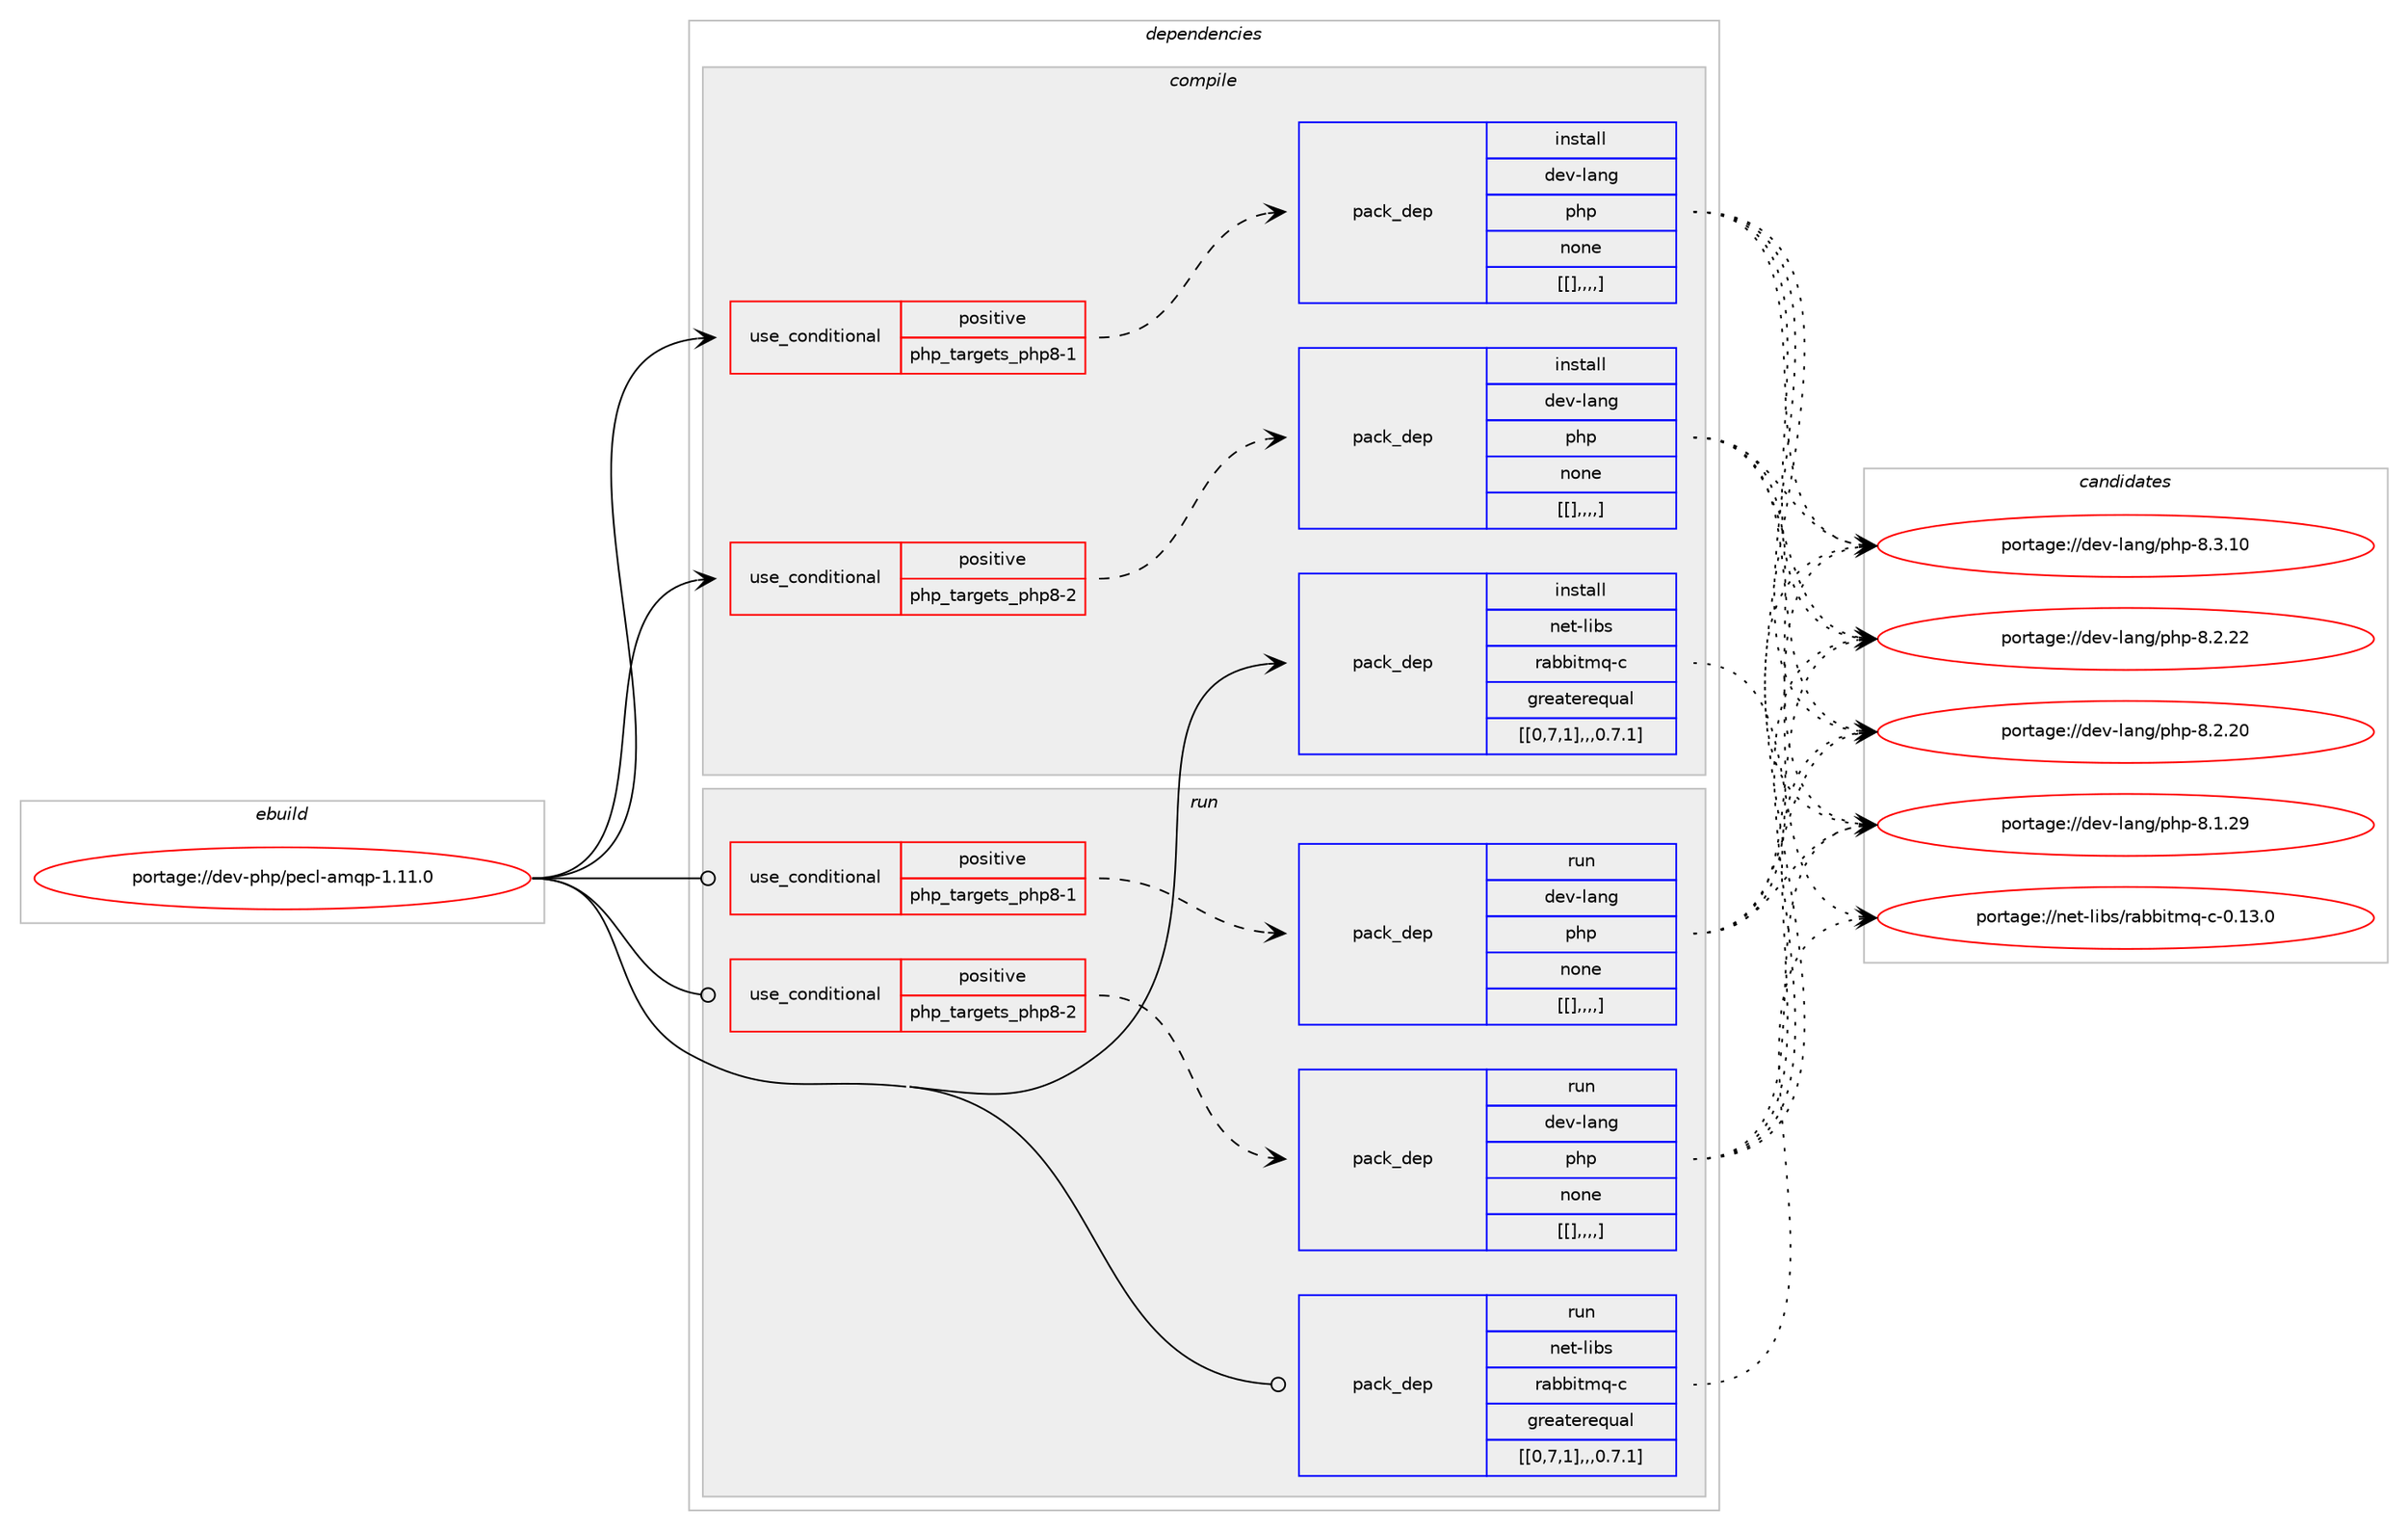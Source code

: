 digraph prolog {

# *************
# Graph options
# *************

newrank=true;
concentrate=true;
compound=true;
graph [rankdir=LR,fontname=Helvetica,fontsize=10,ranksep=1.5];#, ranksep=2.5, nodesep=0.2];
edge  [arrowhead=vee];
node  [fontname=Helvetica,fontsize=10];

# **********
# The ebuild
# **********

subgraph cluster_leftcol {
color=gray;
label=<<i>ebuild</i>>;
id [label="portage://dev-php/pecl-amqp-1.11.0", color=red, width=4, href="../dev-php/pecl-amqp-1.11.0.svg"];
}

# ****************
# The dependencies
# ****************

subgraph cluster_midcol {
color=gray;
label=<<i>dependencies</i>>;
subgraph cluster_compile {
fillcolor="#eeeeee";
style=filled;
label=<<i>compile</i>>;
subgraph cond30662 {
dependency140748 [label=<<TABLE BORDER="0" CELLBORDER="1" CELLSPACING="0" CELLPADDING="4"><TR><TD ROWSPAN="3" CELLPADDING="10">use_conditional</TD></TR><TR><TD>positive</TD></TR><TR><TD>php_targets_php8-1</TD></TR></TABLE>>, shape=none, color=red];
subgraph pack108882 {
dependency140749 [label=<<TABLE BORDER="0" CELLBORDER="1" CELLSPACING="0" CELLPADDING="4" WIDTH="220"><TR><TD ROWSPAN="6" CELLPADDING="30">pack_dep</TD></TR><TR><TD WIDTH="110">install</TD></TR><TR><TD>dev-lang</TD></TR><TR><TD>php</TD></TR><TR><TD>none</TD></TR><TR><TD>[[],,,,]</TD></TR></TABLE>>, shape=none, color=blue];
}
dependency140748:e -> dependency140749:w [weight=20,style="dashed",arrowhead="vee"];
}
id:e -> dependency140748:w [weight=20,style="solid",arrowhead="vee"];
subgraph cond30663 {
dependency140750 [label=<<TABLE BORDER="0" CELLBORDER="1" CELLSPACING="0" CELLPADDING="4"><TR><TD ROWSPAN="3" CELLPADDING="10">use_conditional</TD></TR><TR><TD>positive</TD></TR><TR><TD>php_targets_php8-2</TD></TR></TABLE>>, shape=none, color=red];
subgraph pack108883 {
dependency140751 [label=<<TABLE BORDER="0" CELLBORDER="1" CELLSPACING="0" CELLPADDING="4" WIDTH="220"><TR><TD ROWSPAN="6" CELLPADDING="30">pack_dep</TD></TR><TR><TD WIDTH="110">install</TD></TR><TR><TD>dev-lang</TD></TR><TR><TD>php</TD></TR><TR><TD>none</TD></TR><TR><TD>[[],,,,]</TD></TR></TABLE>>, shape=none, color=blue];
}
dependency140750:e -> dependency140751:w [weight=20,style="dashed",arrowhead="vee"];
}
id:e -> dependency140750:w [weight=20,style="solid",arrowhead="vee"];
subgraph pack108884 {
dependency140752 [label=<<TABLE BORDER="0" CELLBORDER="1" CELLSPACING="0" CELLPADDING="4" WIDTH="220"><TR><TD ROWSPAN="6" CELLPADDING="30">pack_dep</TD></TR><TR><TD WIDTH="110">install</TD></TR><TR><TD>net-libs</TD></TR><TR><TD>rabbitmq-c</TD></TR><TR><TD>greaterequal</TD></TR><TR><TD>[[0,7,1],,,0.7.1]</TD></TR></TABLE>>, shape=none, color=blue];
}
id:e -> dependency140752:w [weight=20,style="solid",arrowhead="vee"];
}
subgraph cluster_compileandrun {
fillcolor="#eeeeee";
style=filled;
label=<<i>compile and run</i>>;
}
subgraph cluster_run {
fillcolor="#eeeeee";
style=filled;
label=<<i>run</i>>;
subgraph cond30664 {
dependency140753 [label=<<TABLE BORDER="0" CELLBORDER="1" CELLSPACING="0" CELLPADDING="4"><TR><TD ROWSPAN="3" CELLPADDING="10">use_conditional</TD></TR><TR><TD>positive</TD></TR><TR><TD>php_targets_php8-1</TD></TR></TABLE>>, shape=none, color=red];
subgraph pack108885 {
dependency140754 [label=<<TABLE BORDER="0" CELLBORDER="1" CELLSPACING="0" CELLPADDING="4" WIDTH="220"><TR><TD ROWSPAN="6" CELLPADDING="30">pack_dep</TD></TR><TR><TD WIDTH="110">run</TD></TR><TR><TD>dev-lang</TD></TR><TR><TD>php</TD></TR><TR><TD>none</TD></TR><TR><TD>[[],,,,]</TD></TR></TABLE>>, shape=none, color=blue];
}
dependency140753:e -> dependency140754:w [weight=20,style="dashed",arrowhead="vee"];
}
id:e -> dependency140753:w [weight=20,style="solid",arrowhead="odot"];
subgraph cond30665 {
dependency140755 [label=<<TABLE BORDER="0" CELLBORDER="1" CELLSPACING="0" CELLPADDING="4"><TR><TD ROWSPAN="3" CELLPADDING="10">use_conditional</TD></TR><TR><TD>positive</TD></TR><TR><TD>php_targets_php8-2</TD></TR></TABLE>>, shape=none, color=red];
subgraph pack108886 {
dependency140756 [label=<<TABLE BORDER="0" CELLBORDER="1" CELLSPACING="0" CELLPADDING="4" WIDTH="220"><TR><TD ROWSPAN="6" CELLPADDING="30">pack_dep</TD></TR><TR><TD WIDTH="110">run</TD></TR><TR><TD>dev-lang</TD></TR><TR><TD>php</TD></TR><TR><TD>none</TD></TR><TR><TD>[[],,,,]</TD></TR></TABLE>>, shape=none, color=blue];
}
dependency140755:e -> dependency140756:w [weight=20,style="dashed",arrowhead="vee"];
}
id:e -> dependency140755:w [weight=20,style="solid",arrowhead="odot"];
subgraph pack108887 {
dependency140757 [label=<<TABLE BORDER="0" CELLBORDER="1" CELLSPACING="0" CELLPADDING="4" WIDTH="220"><TR><TD ROWSPAN="6" CELLPADDING="30">pack_dep</TD></TR><TR><TD WIDTH="110">run</TD></TR><TR><TD>net-libs</TD></TR><TR><TD>rabbitmq-c</TD></TR><TR><TD>greaterequal</TD></TR><TR><TD>[[0,7,1],,,0.7.1]</TD></TR></TABLE>>, shape=none, color=blue];
}
id:e -> dependency140757:w [weight=20,style="solid",arrowhead="odot"];
}
}

# **************
# The candidates
# **************

subgraph cluster_choices {
rank=same;
color=gray;
label=<<i>candidates</i>>;

subgraph choice108882 {
color=black;
nodesep=1;
choice10010111845108971101034711210411245564651464948 [label="portage://dev-lang/php-8.3.10", color=red, width=4,href="../dev-lang/php-8.3.10.svg"];
choice10010111845108971101034711210411245564650465050 [label="portage://dev-lang/php-8.2.22", color=red, width=4,href="../dev-lang/php-8.2.22.svg"];
choice10010111845108971101034711210411245564650465048 [label="portage://dev-lang/php-8.2.20", color=red, width=4,href="../dev-lang/php-8.2.20.svg"];
choice10010111845108971101034711210411245564649465057 [label="portage://dev-lang/php-8.1.29", color=red, width=4,href="../dev-lang/php-8.1.29.svg"];
dependency140749:e -> choice10010111845108971101034711210411245564651464948:w [style=dotted,weight="100"];
dependency140749:e -> choice10010111845108971101034711210411245564650465050:w [style=dotted,weight="100"];
dependency140749:e -> choice10010111845108971101034711210411245564650465048:w [style=dotted,weight="100"];
dependency140749:e -> choice10010111845108971101034711210411245564649465057:w [style=dotted,weight="100"];
}
subgraph choice108883 {
color=black;
nodesep=1;
choice10010111845108971101034711210411245564651464948 [label="portage://dev-lang/php-8.3.10", color=red, width=4,href="../dev-lang/php-8.3.10.svg"];
choice10010111845108971101034711210411245564650465050 [label="portage://dev-lang/php-8.2.22", color=red, width=4,href="../dev-lang/php-8.2.22.svg"];
choice10010111845108971101034711210411245564650465048 [label="portage://dev-lang/php-8.2.20", color=red, width=4,href="../dev-lang/php-8.2.20.svg"];
choice10010111845108971101034711210411245564649465057 [label="portage://dev-lang/php-8.1.29", color=red, width=4,href="../dev-lang/php-8.1.29.svg"];
dependency140751:e -> choice10010111845108971101034711210411245564651464948:w [style=dotted,weight="100"];
dependency140751:e -> choice10010111845108971101034711210411245564650465050:w [style=dotted,weight="100"];
dependency140751:e -> choice10010111845108971101034711210411245564650465048:w [style=dotted,weight="100"];
dependency140751:e -> choice10010111845108971101034711210411245564649465057:w [style=dotted,weight="100"];
}
subgraph choice108884 {
color=black;
nodesep=1;
choice110101116451081059811547114979898105116109113459945484649514648 [label="portage://net-libs/rabbitmq-c-0.13.0", color=red, width=4,href="../net-libs/rabbitmq-c-0.13.0.svg"];
dependency140752:e -> choice110101116451081059811547114979898105116109113459945484649514648:w [style=dotted,weight="100"];
}
subgraph choice108885 {
color=black;
nodesep=1;
choice10010111845108971101034711210411245564651464948 [label="portage://dev-lang/php-8.3.10", color=red, width=4,href="../dev-lang/php-8.3.10.svg"];
choice10010111845108971101034711210411245564650465050 [label="portage://dev-lang/php-8.2.22", color=red, width=4,href="../dev-lang/php-8.2.22.svg"];
choice10010111845108971101034711210411245564650465048 [label="portage://dev-lang/php-8.2.20", color=red, width=4,href="../dev-lang/php-8.2.20.svg"];
choice10010111845108971101034711210411245564649465057 [label="portage://dev-lang/php-8.1.29", color=red, width=4,href="../dev-lang/php-8.1.29.svg"];
dependency140754:e -> choice10010111845108971101034711210411245564651464948:w [style=dotted,weight="100"];
dependency140754:e -> choice10010111845108971101034711210411245564650465050:w [style=dotted,weight="100"];
dependency140754:e -> choice10010111845108971101034711210411245564650465048:w [style=dotted,weight="100"];
dependency140754:e -> choice10010111845108971101034711210411245564649465057:w [style=dotted,weight="100"];
}
subgraph choice108886 {
color=black;
nodesep=1;
choice10010111845108971101034711210411245564651464948 [label="portage://dev-lang/php-8.3.10", color=red, width=4,href="../dev-lang/php-8.3.10.svg"];
choice10010111845108971101034711210411245564650465050 [label="portage://dev-lang/php-8.2.22", color=red, width=4,href="../dev-lang/php-8.2.22.svg"];
choice10010111845108971101034711210411245564650465048 [label="portage://dev-lang/php-8.2.20", color=red, width=4,href="../dev-lang/php-8.2.20.svg"];
choice10010111845108971101034711210411245564649465057 [label="portage://dev-lang/php-8.1.29", color=red, width=4,href="../dev-lang/php-8.1.29.svg"];
dependency140756:e -> choice10010111845108971101034711210411245564651464948:w [style=dotted,weight="100"];
dependency140756:e -> choice10010111845108971101034711210411245564650465050:w [style=dotted,weight="100"];
dependency140756:e -> choice10010111845108971101034711210411245564650465048:w [style=dotted,weight="100"];
dependency140756:e -> choice10010111845108971101034711210411245564649465057:w [style=dotted,weight="100"];
}
subgraph choice108887 {
color=black;
nodesep=1;
choice110101116451081059811547114979898105116109113459945484649514648 [label="portage://net-libs/rabbitmq-c-0.13.0", color=red, width=4,href="../net-libs/rabbitmq-c-0.13.0.svg"];
dependency140757:e -> choice110101116451081059811547114979898105116109113459945484649514648:w [style=dotted,weight="100"];
}
}

}
